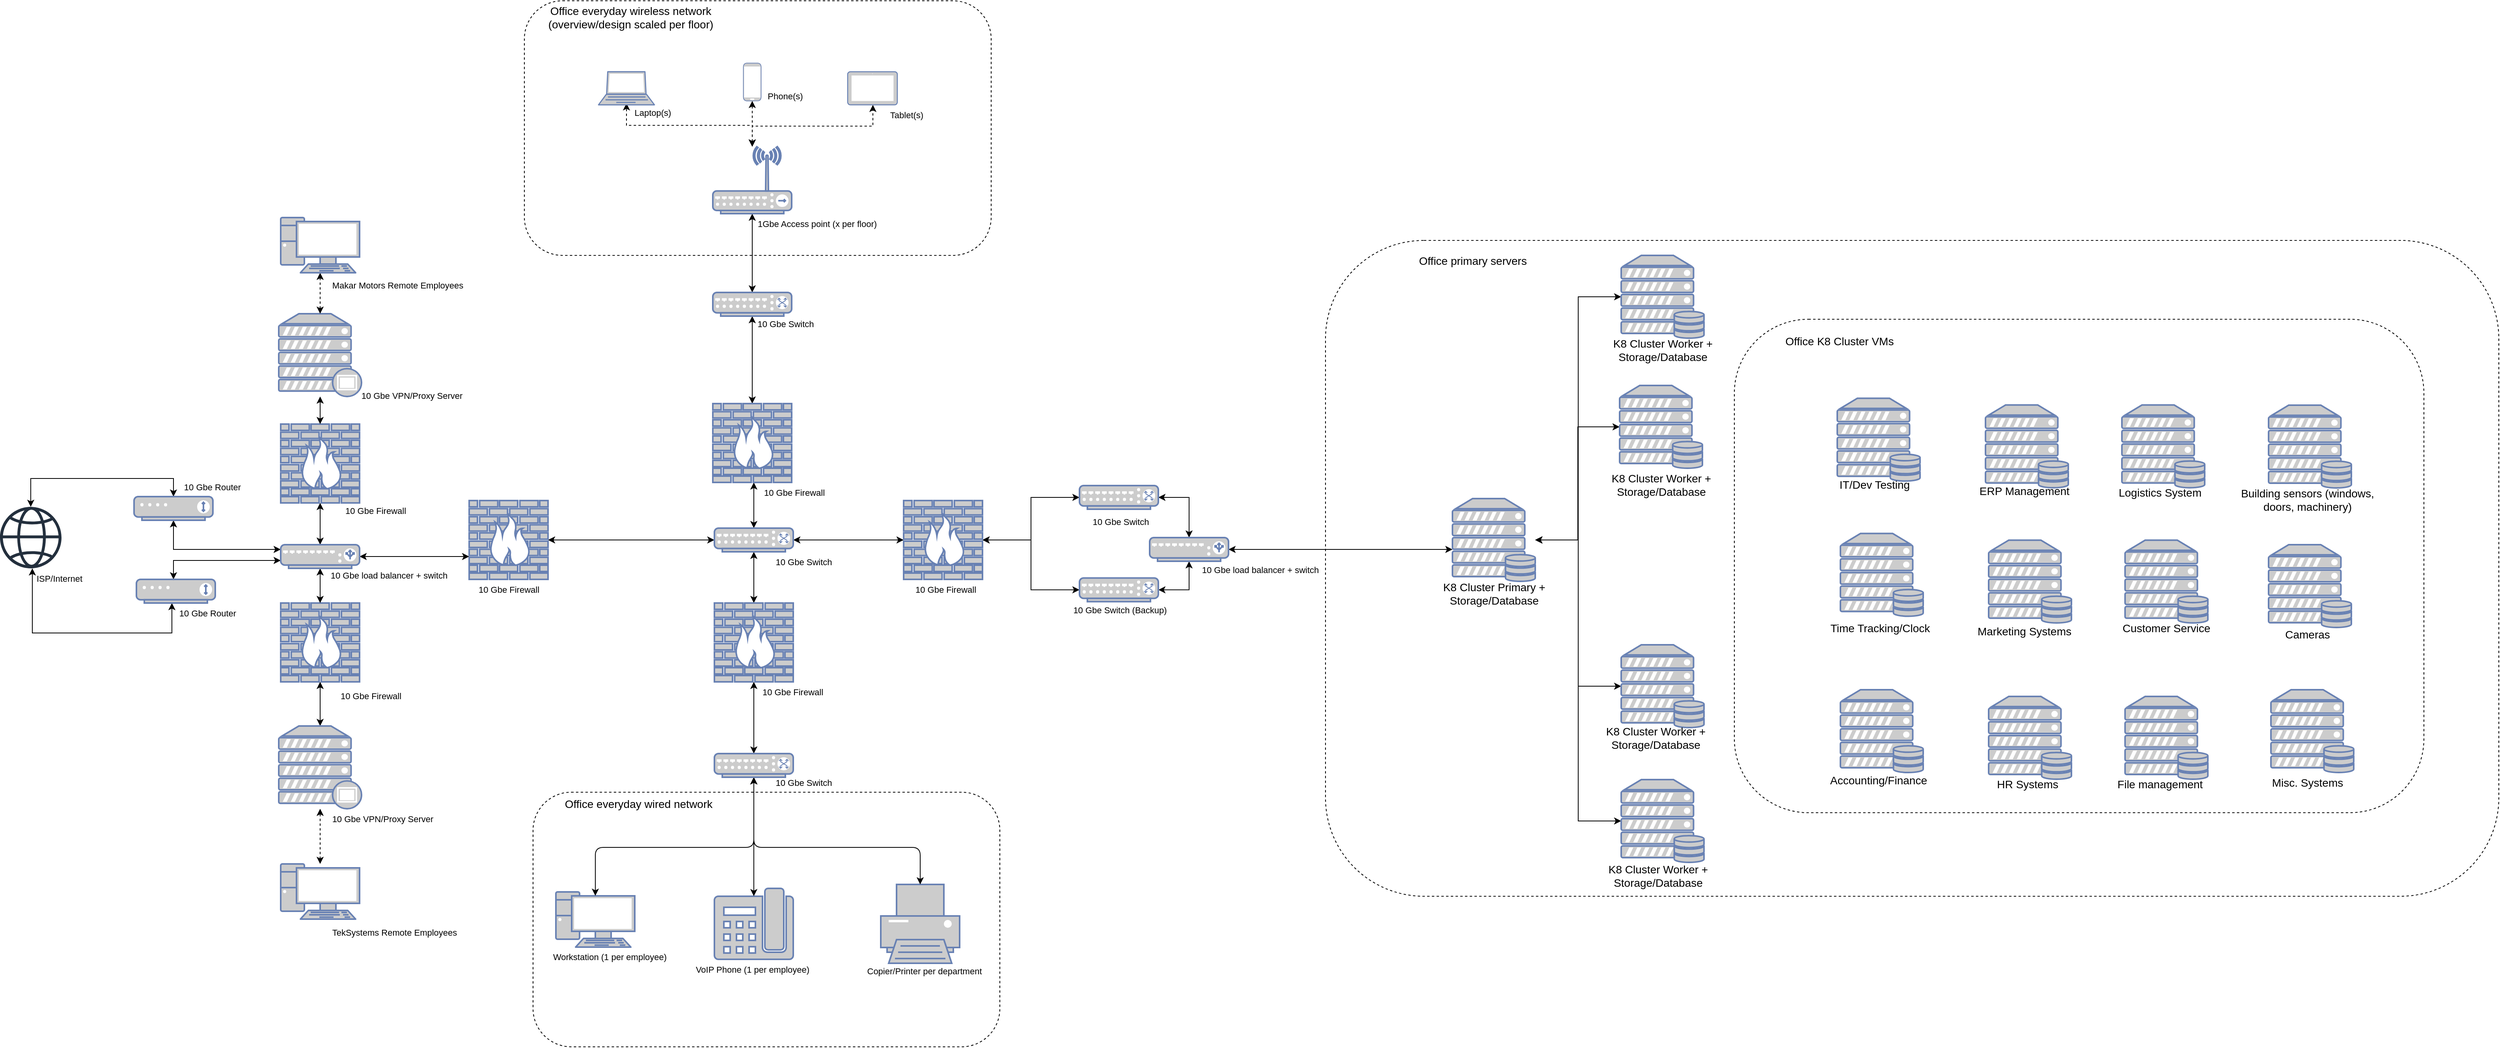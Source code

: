 <mxfile version="21.7.5" type="device">
  <diagram name="Page-1" id="ByE_iyZ5ZZ_60SZ4c1Ou">
    <mxGraphModel dx="3457" dy="3095" grid="0" gridSize="10" guides="1" tooltips="1" connect="1" arrows="1" fold="1" page="1" pageScale="1" pageWidth="850" pageHeight="1100" background="none" math="0" shadow="0">
      <root>
        <mxCell id="0" />
        <mxCell id="1" parent="0" />
        <mxCell id="MtYBaOogBU89rGF-y15i-80" value="&amp;nbsp;" style="rounded=1;whiteSpace=wrap;html=1;fontFamily=Helvetica;fontSize=11;fontColor=#000000;dashed=1;movable=1;resizable=1;rotatable=1;deletable=1;editable=1;locked=0;connectable=1;" vertex="1" parent="1">
          <mxGeometry x="1681" y="-96" width="1488" height="832" as="geometry" />
        </mxCell>
        <mxCell id="MtYBaOogBU89rGF-y15i-56" value="&amp;nbsp;" style="rounded=1;whiteSpace=wrap;html=1;fontFamily=Helvetica;fontSize=11;fontColor=#000000;dashed=1;movable=0;resizable=0;rotatable=0;deletable=0;editable=0;locked=1;connectable=0;" vertex="1" parent="1">
          <mxGeometry x="665" y="-400" width="592" height="323" as="geometry" />
        </mxCell>
        <mxCell id="MtYBaOogBU89rGF-y15i-16" value="&amp;nbsp;" style="rounded=1;whiteSpace=wrap;html=1;fontFamily=Helvetica;fontSize=11;fontColor=#000000;dashed=1;movable=1;resizable=1;rotatable=1;deletable=1;editable=1;locked=0;connectable=1;" vertex="1" parent="1">
          <mxGeometry x="676" y="604" width="592" height="323" as="geometry" />
        </mxCell>
        <mxCell id="7skJr5HiC5Ovb2b3EeiH-3" style="edgeStyle=orthogonalEdgeStyle;rounded=0;orthogonalLoop=1;jettySize=auto;html=1;endArrow=classic;endFill=1;fontColor=#000000;startArrow=classic;startFill=1;" parent="1" source="7skJr5HiC5Ovb2b3EeiH-1" target="7skJr5HiC5Ovb2b3EeiH-2" edge="1">
          <mxGeometry relative="1" as="geometry">
            <Array as="points">
              <mxPoint x="41" y="402" />
              <mxPoint x="218" y="402" />
            </Array>
          </mxGeometry>
        </mxCell>
        <mxCell id="MtYBaOogBU89rGF-y15i-32" style="edgeStyle=orthogonalEdgeStyle;shape=connector;rounded=0;orthogonalLoop=1;jettySize=auto;html=1;labelBackgroundColor=default;strokeColor=default;fontFamily=Helvetica;fontSize=11;fontColor=default;startArrow=classic;startFill=1;endArrow=classic;" edge="1" parent="1" source="7skJr5HiC5Ovb2b3EeiH-1" target="MtYBaOogBU89rGF-y15i-31">
          <mxGeometry relative="1" as="geometry">
            <Array as="points">
              <mxPoint x="39" y="206" />
              <mxPoint x="220" y="206" />
            </Array>
          </mxGeometry>
        </mxCell>
        <mxCell id="7skJr5HiC5Ovb2b3EeiH-1" value="" style="sketch=0;outlineConnect=0;fontColor=#000000;gradientColor=none;fillColor=#232F3D;strokeColor=none;dashed=0;verticalLabelPosition=bottom;verticalAlign=top;align=center;html=1;fontSize=12;fontStyle=0;aspect=fixed;pointerEvents=1;shape=mxgraph.aws4.globe;" parent="1" vertex="1">
          <mxGeometry y="242" width="78" height="78" as="geometry" />
        </mxCell>
        <mxCell id="MtYBaOogBU89rGF-y15i-35" style="edgeStyle=orthogonalEdgeStyle;shape=connector;rounded=0;orthogonalLoop=1;jettySize=auto;html=1;labelBackgroundColor=default;strokeColor=default;fontFamily=Helvetica;fontSize=11;fontColor=default;startArrow=classic;startFill=1;endArrow=classic;" edge="1" parent="1" source="7skJr5HiC5Ovb2b3EeiH-2" target="MtYBaOogBU89rGF-y15i-33">
          <mxGeometry relative="1" as="geometry">
            <Array as="points">
              <mxPoint x="220" y="310" />
            </Array>
          </mxGeometry>
        </mxCell>
        <mxCell id="7skJr5HiC5Ovb2b3EeiH-2" value="" style="fontColor=#000000;verticalAlign=top;verticalLabelPosition=bottom;labelPosition=center;align=center;html=1;outlineConnect=0;fillColor=#CCCCCC;strokeColor=#6881B3;gradientColor=none;gradientDirection=north;strokeWidth=2;shape=mxgraph.networks.modem;" parent="1" vertex="1">
          <mxGeometry x="173" y="334" width="100" height="30" as="geometry" />
        </mxCell>
        <mxCell id="7skJr5HiC5Ovb2b3EeiH-7" style="edgeStyle=orthogonalEdgeStyle;shape=connector;rounded=0;orthogonalLoop=1;jettySize=auto;html=1;labelBackgroundColor=default;strokeColor=default;fontFamily=Helvetica;fontSize=11;fontColor=default;endArrow=classic;endFill=1;startArrow=classic;startFill=1;" parent="1" source="7skJr5HiC5Ovb2b3EeiH-4" target="7skJr5HiC5Ovb2b3EeiH-6" edge="1">
          <mxGeometry relative="1" as="geometry" />
        </mxCell>
        <mxCell id="7skJr5HiC5Ovb2b3EeiH-4" value="10 Gbe Firewall" style="fontColor=#000000;verticalAlign=top;verticalLabelPosition=bottom;labelPosition=center;align=center;html=1;outlineConnect=0;fillColor=#CCCCCC;strokeColor=#6881B3;gradientColor=none;gradientDirection=north;strokeWidth=2;shape=mxgraph.networks.firewall;fontFamily=Helvetica;fontSize=11;" parent="1" vertex="1">
          <mxGeometry x="595" y="234" width="100" height="100" as="geometry" />
        </mxCell>
        <mxCell id="MtYBaOogBU89rGF-y15i-41" style="edgeStyle=orthogonalEdgeStyle;shape=connector;rounded=0;orthogonalLoop=1;jettySize=auto;html=1;labelBackgroundColor=default;strokeColor=default;fontFamily=Helvetica;fontSize=11;fontColor=default;startArrow=classic;startFill=1;endArrow=classic;" edge="1" parent="1" source="7skJr5HiC5Ovb2b3EeiH-6" target="MtYBaOogBU89rGF-y15i-29">
          <mxGeometry relative="1" as="geometry" />
        </mxCell>
        <mxCell id="MtYBaOogBU89rGF-y15i-75" style="edgeStyle=orthogonalEdgeStyle;shape=connector;rounded=0;orthogonalLoop=1;jettySize=auto;html=1;entryX=0;entryY=0.5;entryDx=0;entryDy=0;entryPerimeter=0;labelBackgroundColor=default;strokeColor=default;fontFamily=Helvetica;fontSize=11;fontColor=default;startArrow=classic;startFill=1;endArrow=classic;" edge="1" parent="1" source="7skJr5HiC5Ovb2b3EeiH-6" target="MtYBaOogBU89rGF-y15i-74">
          <mxGeometry relative="1" as="geometry" />
        </mxCell>
        <mxCell id="MtYBaOogBU89rGF-y15i-82" style="edgeStyle=orthogonalEdgeStyle;shape=connector;rounded=0;orthogonalLoop=1;jettySize=auto;html=1;labelBackgroundColor=default;strokeColor=default;fontFamily=Helvetica;fontSize=11;fontColor=default;startArrow=classic;startFill=1;endArrow=classic;" edge="1" parent="1" source="7skJr5HiC5Ovb2b3EeiH-6" target="MtYBaOogBU89rGF-y15i-50">
          <mxGeometry relative="1" as="geometry">
            <Array as="points">
              <mxPoint x="956" y="225" />
              <mxPoint x="956" y="225" />
            </Array>
          </mxGeometry>
        </mxCell>
        <mxCell id="7skJr5HiC5Ovb2b3EeiH-6" value="" style="fontColor=#0066CC;verticalAlign=top;verticalLabelPosition=bottom;labelPosition=center;align=center;html=1;outlineConnect=0;fillColor=#CCCCCC;strokeColor=#6881B3;gradientColor=none;gradientDirection=north;strokeWidth=2;shape=mxgraph.networks.switch;" parent="1" vertex="1">
          <mxGeometry x="906" y="269" width="100" height="30" as="geometry" />
        </mxCell>
        <mxCell id="7skJr5HiC5Ovb2b3EeiH-15" value="10 Gbe Switch" style="text;html=1;align=center;verticalAlign=middle;resizable=0;points=[];autosize=1;strokeColor=none;fillColor=none;fontSize=11;fontFamily=Helvetica;fontColor=default;" parent="1" vertex="1">
          <mxGeometry x="974" y="299" width="90" height="25" as="geometry" />
        </mxCell>
        <mxCell id="7skJr5HiC5Ovb2b3EeiH-509" value="" style="fontColor=#000000;verticalAlign=top;verticalLabelPosition=bottom;labelPosition=center;align=center;html=1;outlineConnect=0;fillColor=#CCCCCC;strokeColor=#6881B3;gradientColor=none;gradientDirection=north;strokeWidth=2;shape=mxgraph.networks.firewall;fontFamily=Helvetica;fontSize=11;" parent="1" vertex="1">
          <mxGeometry x="356" y="137" width="100" height="100" as="geometry" />
        </mxCell>
        <mxCell id="7skJr5HiC5Ovb2b3EeiH-510" value="10 Gbe Firewall" style="text;html=1;align=center;verticalAlign=middle;resizable=0;points=[];autosize=1;strokeColor=none;fillColor=none;fontSize=11;fontFamily=Helvetica;fontColor=default;" parent="1" vertex="1">
          <mxGeometry x="428" y="234" width="95" height="25" as="geometry" />
        </mxCell>
        <mxCell id="7skJr5HiC5Ovb2b3EeiH-514" style="edgeStyle=orthogonalEdgeStyle;shape=connector;rounded=0;orthogonalLoop=1;jettySize=auto;html=1;labelBackgroundColor=default;strokeColor=default;fontFamily=Helvetica;fontSize=11;fontColor=#000000;startArrow=classic;endArrow=classic;" parent="1" source="7skJr5HiC5Ovb2b3EeiH-512" target="7skJr5HiC5Ovb2b3EeiH-509" edge="1">
          <mxGeometry relative="1" as="geometry" />
        </mxCell>
        <mxCell id="7skJr5HiC5Ovb2b3EeiH-512" value="" style="fontColor=#0066CC;verticalAlign=top;verticalLabelPosition=bottom;labelPosition=center;align=center;html=1;outlineConnect=0;fillColor=#CCCCCC;strokeColor=#6881B3;gradientColor=none;gradientDirection=north;strokeWidth=2;shape=mxgraph.networks.proxy_server;fontFamily=Helvetica;fontSize=11;" parent="1" vertex="1">
          <mxGeometry x="353.5" y="-3" width="105" height="105" as="geometry" />
        </mxCell>
        <mxCell id="7skJr5HiC5Ovb2b3EeiH-513" value="10 Gbe VPN/Proxy Server" style="text;html=1;align=center;verticalAlign=middle;resizable=0;points=[];autosize=1;strokeColor=none;fillColor=none;fontSize=11;fontFamily=Helvetica;fontColor=default;" parent="1" vertex="1">
          <mxGeometry x="449" y="88" width="146" height="25" as="geometry" />
        </mxCell>
        <mxCell id="7skJr5HiC5Ovb2b3EeiH-517" style="edgeStyle=orthogonalEdgeStyle;shape=connector;rounded=0;orthogonalLoop=1;jettySize=auto;html=1;labelBackgroundColor=default;strokeColor=default;fontFamily=Helvetica;fontSize=11;fontColor=#000000;startArrow=classic;endArrow=classic;dashed=1;" parent="1" source="7skJr5HiC5Ovb2b3EeiH-515" target="7skJr5HiC5Ovb2b3EeiH-512" edge="1">
          <mxGeometry relative="1" as="geometry" />
        </mxCell>
        <mxCell id="7skJr5HiC5Ovb2b3EeiH-515" value="" style="fontColor=#0066CC;verticalAlign=top;verticalLabelPosition=bottom;labelPosition=center;align=center;html=1;outlineConnect=0;fillColor=#CCCCCC;strokeColor=#6881B3;gradientColor=none;gradientDirection=north;strokeWidth=2;shape=mxgraph.networks.pc;fontFamily=Helvetica;fontSize=11;" parent="1" vertex="1">
          <mxGeometry x="356" y="-125" width="100" height="70" as="geometry" />
        </mxCell>
        <mxCell id="7skJr5HiC5Ovb2b3EeiH-516" value="Makar Motors Remote Employees" style="text;html=1;align=center;verticalAlign=middle;resizable=0;points=[];autosize=1;strokeColor=none;fillColor=none;fontSize=11;fontFamily=Helvetica;fontColor=default;" parent="1" vertex="1">
          <mxGeometry x="412" y="-52" width="184" height="25" as="geometry" />
        </mxCell>
        <mxCell id="MtYBaOogBU89rGF-y15i-2" value="" style="fontColor=#000000;verticalAlign=top;verticalLabelPosition=bottom;labelPosition=center;align=center;html=1;outlineConnect=0;fillColor=#CCCCCC;strokeColor=#6881B3;gradientColor=none;gradientDirection=north;strokeWidth=2;shape=mxgraph.networks.firewall;fontFamily=Helvetica;fontSize=11;flipV=0;" vertex="1" parent="1">
          <mxGeometry x="356" y="364" width="100" height="100" as="geometry" />
        </mxCell>
        <mxCell id="MtYBaOogBU89rGF-y15i-3" value="10 Gbe Firewall" style="text;html=1;align=center;verticalAlign=middle;resizable=0;points=[];autosize=1;strokeColor=none;fillColor=none;fontSize=11;fontFamily=Helvetica;fontColor=default;flipV=0;" vertex="1" parent="1">
          <mxGeometry x="422" y="469" width="95" height="25" as="geometry" />
        </mxCell>
        <mxCell id="MtYBaOogBU89rGF-y15i-4" style="edgeStyle=orthogonalEdgeStyle;shape=connector;rounded=0;orthogonalLoop=1;jettySize=auto;html=1;labelBackgroundColor=default;strokeColor=default;fontFamily=Helvetica;fontSize=11;fontColor=#000000;startArrow=classic;endArrow=classic;" edge="1" parent="1" source="MtYBaOogBU89rGF-y15i-5" target="MtYBaOogBU89rGF-y15i-2">
          <mxGeometry relative="1" as="geometry" />
        </mxCell>
        <mxCell id="MtYBaOogBU89rGF-y15i-5" value="" style="fontColor=#0066CC;verticalAlign=top;verticalLabelPosition=bottom;labelPosition=center;align=center;html=1;outlineConnect=0;fillColor=#CCCCCC;strokeColor=#6881B3;gradientColor=none;gradientDirection=north;strokeWidth=2;shape=mxgraph.networks.proxy_server;fontFamily=Helvetica;fontSize=11;flipV=0;" vertex="1" parent="1">
          <mxGeometry x="353.5" y="520" width="105" height="105" as="geometry" />
        </mxCell>
        <mxCell id="MtYBaOogBU89rGF-y15i-6" value="10 Gbe VPN/Proxy Server" style="text;html=1;align=center;verticalAlign=middle;resizable=0;points=[];autosize=1;strokeColor=none;fillColor=none;fontSize=11;fontFamily=Helvetica;fontColor=default;flipV=0;" vertex="1" parent="1">
          <mxGeometry x="412" y="625" width="146" height="25" as="geometry" />
        </mxCell>
        <mxCell id="MtYBaOogBU89rGF-y15i-7" style="edgeStyle=orthogonalEdgeStyle;shape=connector;rounded=0;orthogonalLoop=1;jettySize=auto;html=1;labelBackgroundColor=default;strokeColor=default;fontFamily=Helvetica;fontSize=11;fontColor=#000000;startArrow=classic;endArrow=classic;dashed=1;" edge="1" parent="1" source="MtYBaOogBU89rGF-y15i-8" target="MtYBaOogBU89rGF-y15i-5">
          <mxGeometry relative="1" as="geometry" />
        </mxCell>
        <mxCell id="MtYBaOogBU89rGF-y15i-8" value="" style="fontColor=#0066CC;verticalAlign=top;verticalLabelPosition=bottom;labelPosition=center;align=center;html=1;outlineConnect=0;fillColor=#CCCCCC;strokeColor=#6881B3;gradientColor=none;gradientDirection=north;strokeWidth=2;shape=mxgraph.networks.pc;fontFamily=Helvetica;fontSize=11;flipV=0;" vertex="1" parent="1">
          <mxGeometry x="356" y="695" width="100" height="70" as="geometry" />
        </mxCell>
        <mxCell id="MtYBaOogBU89rGF-y15i-9" value="TekSystems Remote Employees" style="text;html=1;align=center;verticalAlign=middle;resizable=0;points=[];autosize=1;strokeColor=none;fillColor=none;fontSize=11;fontFamily=Helvetica;fontColor=default;flipV=0;" vertex="1" parent="1">
          <mxGeometry x="412" y="769" width="176" height="25" as="geometry" />
        </mxCell>
        <mxCell id="MtYBaOogBU89rGF-y15i-11" value="10 Gbe Router" style="text;html=1;align=center;verticalAlign=middle;resizable=0;points=[];autosize=1;strokeColor=none;fillColor=none;fontSize=11;fontFamily=Helvetica;fontColor=default;" vertex="1" parent="1">
          <mxGeometry x="218" y="364" width="90" height="25" as="geometry" />
        </mxCell>
        <mxCell id="MtYBaOogBU89rGF-y15i-13" value="10 Gbe Switch" style="text;html=1;align=center;verticalAlign=middle;resizable=0;points=[];autosize=1;strokeColor=none;fillColor=none;fontSize=11;fontFamily=Helvetica;fontColor=default;" vertex="1" parent="1">
          <mxGeometry x="974" y="579" width="90" height="25" as="geometry" />
        </mxCell>
        <mxCell id="MtYBaOogBU89rGF-y15i-17" value="Office everyday wired network" style="text;html=1;strokeColor=none;fillColor=none;align=center;verticalAlign=middle;whiteSpace=wrap;rounded=0;fontSize=14;fontFamily=Helvetica;fontColor=#000000;movable=1;resizable=1;rotatable=1;deletable=1;editable=1;locked=0;connectable=1;" vertex="1" parent="1">
          <mxGeometry x="700" y="604" width="220" height="30" as="geometry" />
        </mxCell>
        <mxCell id="MtYBaOogBU89rGF-y15i-18" value="" style="fontColor=#0066CC;verticalAlign=top;verticalLabelPosition=bottom;labelPosition=center;align=center;html=1;outlineConnect=0;fillColor=#CCCCCC;strokeColor=#6881B3;gradientColor=none;gradientDirection=north;strokeWidth=2;shape=mxgraph.networks.pc;fontFamily=Helvetica;fontSize=11;" vertex="1" parent="1">
          <mxGeometry x="705" y="730.5" width="100" height="70" as="geometry" />
        </mxCell>
        <mxCell id="MtYBaOogBU89rGF-y15i-22" value="" style="fontColor=#0066CC;verticalAlign=top;verticalLabelPosition=bottom;labelPosition=center;align=center;html=1;outlineConnect=0;fillColor=#CCCCCC;strokeColor=#6881B3;gradientColor=none;gradientDirection=north;strokeWidth=2;shape=mxgraph.networks.phone_2;fontFamily=Helvetica;fontSize=11;" vertex="1" parent="1">
          <mxGeometry x="906" y="726" width="100" height="90" as="geometry" />
        </mxCell>
        <mxCell id="MtYBaOogBU89rGF-y15i-23" value="" style="fontColor=#0066CC;verticalAlign=top;verticalLabelPosition=bottom;labelPosition=center;align=center;html=1;outlineConnect=0;fillColor=#CCCCCC;strokeColor=#6881B3;gradientColor=none;gradientDirection=north;strokeWidth=2;shape=mxgraph.networks.printer;fontFamily=Helvetica;fontSize=11;" vertex="1" parent="1">
          <mxGeometry x="1117" y="721" width="100" height="100" as="geometry" />
        </mxCell>
        <mxCell id="MtYBaOogBU89rGF-y15i-25" value="10 Gbe Firewall" style="text;html=1;align=center;verticalAlign=middle;resizable=0;points=[];autosize=1;strokeColor=none;fillColor=none;fontSize=11;fontFamily=Helvetica;fontColor=default;" vertex="1" parent="1">
          <mxGeometry x="957" y="464" width="95" height="25" as="geometry" />
        </mxCell>
        <mxCell id="MtYBaOogBU89rGF-y15i-43" style="edgeStyle=orthogonalEdgeStyle;shape=connector;rounded=0;orthogonalLoop=1;jettySize=auto;html=1;labelBackgroundColor=default;strokeColor=default;fontFamily=Helvetica;fontSize=11;fontColor=default;startArrow=classic;startFill=1;endArrow=classic;" edge="1" parent="1" source="MtYBaOogBU89rGF-y15i-29" target="MtYBaOogBU89rGF-y15i-42">
          <mxGeometry relative="1" as="geometry" />
        </mxCell>
        <mxCell id="MtYBaOogBU89rGF-y15i-29" value="" style="fontColor=#000000;verticalAlign=top;verticalLabelPosition=bottom;labelPosition=center;align=center;html=1;outlineConnect=0;fillColor=#CCCCCC;strokeColor=#6881B3;gradientColor=none;gradientDirection=north;strokeWidth=2;shape=mxgraph.networks.firewall;fontFamily=Helvetica;fontSize=11;" vertex="1" parent="1">
          <mxGeometry x="906" y="364" width="100" height="100" as="geometry" />
        </mxCell>
        <mxCell id="MtYBaOogBU89rGF-y15i-30" value="ISP/Internet" style="text;html=1;align=center;verticalAlign=middle;resizable=0;points=[];autosize=1;strokeColor=none;fillColor=none;fontSize=11;fontFamily=Helvetica;fontColor=default;" vertex="1" parent="1">
          <mxGeometry x="37" y="320" width="76" height="25" as="geometry" />
        </mxCell>
        <mxCell id="MtYBaOogBU89rGF-y15i-34" style="edgeStyle=orthogonalEdgeStyle;shape=connector;rounded=0;orthogonalLoop=1;jettySize=auto;html=1;labelBackgroundColor=default;strokeColor=default;fontFamily=Helvetica;fontSize=11;fontColor=default;startArrow=classic;startFill=1;endArrow=classic;" edge="1" parent="1" source="MtYBaOogBU89rGF-y15i-31" target="MtYBaOogBU89rGF-y15i-33">
          <mxGeometry relative="1" as="geometry">
            <Array as="points">
              <mxPoint x="220" y="296" />
            </Array>
          </mxGeometry>
        </mxCell>
        <mxCell id="MtYBaOogBU89rGF-y15i-31" value="" style="fontColor=#000000;verticalAlign=top;verticalLabelPosition=bottom;labelPosition=center;align=center;html=1;outlineConnect=0;fillColor=#CCCCCC;strokeColor=#6881B3;gradientColor=none;gradientDirection=north;strokeWidth=2;shape=mxgraph.networks.modem;" vertex="1" parent="1">
          <mxGeometry x="170" y="229" width="100" height="30" as="geometry" />
        </mxCell>
        <mxCell id="MtYBaOogBU89rGF-y15i-38" style="edgeStyle=orthogonalEdgeStyle;shape=connector;rounded=0;orthogonalLoop=1;jettySize=auto;html=1;labelBackgroundColor=default;strokeColor=default;fontFamily=Helvetica;fontSize=11;fontColor=default;startArrow=classic;startFill=1;endArrow=classic;" edge="1" parent="1" source="MtYBaOogBU89rGF-y15i-33" target="7skJr5HiC5Ovb2b3EeiH-509">
          <mxGeometry relative="1" as="geometry" />
        </mxCell>
        <mxCell id="MtYBaOogBU89rGF-y15i-39" style="edgeStyle=orthogonalEdgeStyle;shape=connector;rounded=0;orthogonalLoop=1;jettySize=auto;html=1;labelBackgroundColor=default;strokeColor=default;fontFamily=Helvetica;fontSize=11;fontColor=default;startArrow=classic;startFill=1;endArrow=classic;" edge="1" parent="1" source="MtYBaOogBU89rGF-y15i-33" target="MtYBaOogBU89rGF-y15i-2">
          <mxGeometry relative="1" as="geometry" />
        </mxCell>
        <mxCell id="MtYBaOogBU89rGF-y15i-40" style="edgeStyle=orthogonalEdgeStyle;shape=connector;rounded=0;orthogonalLoop=1;jettySize=auto;html=1;labelBackgroundColor=default;strokeColor=default;fontFamily=Helvetica;fontSize=11;fontColor=default;startArrow=classic;startFill=1;endArrow=classic;" edge="1" parent="1" source="MtYBaOogBU89rGF-y15i-33" target="7skJr5HiC5Ovb2b3EeiH-4">
          <mxGeometry relative="1" as="geometry">
            <Array as="points">
              <mxPoint x="559" y="305" />
              <mxPoint x="559" y="305" />
            </Array>
          </mxGeometry>
        </mxCell>
        <mxCell id="MtYBaOogBU89rGF-y15i-33" value="" style="fontColor=#0066CC;verticalAlign=top;verticalLabelPosition=bottom;labelPosition=center;align=center;html=1;outlineConnect=0;fillColor=#CCCCCC;strokeColor=#6881B3;gradientColor=none;gradientDirection=north;strokeWidth=2;shape=mxgraph.networks.load_balancer;fontFamily=Helvetica;fontSize=11;" vertex="1" parent="1">
          <mxGeometry x="356" y="290" width="100" height="30" as="geometry" />
        </mxCell>
        <mxCell id="MtYBaOogBU89rGF-y15i-36" value="10 Gbe Router" style="text;html=1;align=center;verticalAlign=middle;resizable=0;points=[];autosize=1;strokeColor=none;fillColor=none;fontSize=11;fontFamily=Helvetica;fontColor=default;" vertex="1" parent="1">
          <mxGeometry x="224" y="204" width="90" height="25" as="geometry" />
        </mxCell>
        <mxCell id="MtYBaOogBU89rGF-y15i-37" value="10 Gbe load balancer + switch" style="text;html=1;align=center;verticalAlign=middle;resizable=0;points=[];autosize=1;strokeColor=none;fillColor=none;fontSize=11;fontFamily=Helvetica;fontColor=default;" vertex="1" parent="1">
          <mxGeometry x="410" y="316" width="166" height="25" as="geometry" />
        </mxCell>
        <mxCell id="MtYBaOogBU89rGF-y15i-44" style="edgeStyle=orthogonalEdgeStyle;shape=connector;rounded=0;orthogonalLoop=1;jettySize=auto;html=1;entryX=0.5;entryY=0.11;entryDx=0;entryDy=0;entryPerimeter=0;labelBackgroundColor=default;strokeColor=default;fontFamily=Helvetica;fontSize=11;fontColor=default;startArrow=classic;startFill=1;endArrow=classic;" edge="1" parent="1" source="MtYBaOogBU89rGF-y15i-42" target="MtYBaOogBU89rGF-y15i-22">
          <mxGeometry relative="1" as="geometry" />
        </mxCell>
        <mxCell id="MtYBaOogBU89rGF-y15i-45" style="edgeStyle=orthogonalEdgeStyle;shape=connector;rounded=1;orthogonalLoop=1;jettySize=auto;html=1;entryX=0.5;entryY=0.07;entryDx=0;entryDy=0;entryPerimeter=0;labelBackgroundColor=default;strokeColor=default;fontFamily=Helvetica;fontSize=11;fontColor=default;startArrow=classic;startFill=1;endArrow=classic;" edge="1" parent="1" source="MtYBaOogBU89rGF-y15i-42" target="MtYBaOogBU89rGF-y15i-18">
          <mxGeometry relative="1" as="geometry">
            <Array as="points">
              <mxPoint x="956" y="674" />
              <mxPoint x="755" y="674" />
            </Array>
          </mxGeometry>
        </mxCell>
        <mxCell id="MtYBaOogBU89rGF-y15i-46" style="edgeStyle=orthogonalEdgeStyle;shape=connector;rounded=1;orthogonalLoop=1;jettySize=auto;html=1;entryX=0.5;entryY=0;entryDx=0;entryDy=0;entryPerimeter=0;labelBackgroundColor=default;strokeColor=default;fontFamily=Helvetica;fontSize=11;fontColor=default;startArrow=classic;startFill=1;endArrow=classic;" edge="1" parent="1" source="MtYBaOogBU89rGF-y15i-42" target="MtYBaOogBU89rGF-y15i-23">
          <mxGeometry relative="1" as="geometry">
            <Array as="points">
              <mxPoint x="956" y="674" />
              <mxPoint x="1167" y="674" />
            </Array>
          </mxGeometry>
        </mxCell>
        <mxCell id="MtYBaOogBU89rGF-y15i-42" value="" style="fontColor=#0066CC;verticalAlign=top;verticalLabelPosition=bottom;labelPosition=center;align=center;html=1;outlineConnect=0;fillColor=#CCCCCC;strokeColor=#6881B3;gradientColor=none;gradientDirection=north;strokeWidth=2;shape=mxgraph.networks.switch;" vertex="1" parent="1">
          <mxGeometry x="906" y="555" width="100" height="30" as="geometry" />
        </mxCell>
        <mxCell id="MtYBaOogBU89rGF-y15i-47" value="Workstation (1 per employee)" style="text;html=1;align=center;verticalAlign=middle;resizable=0;points=[];autosize=1;strokeColor=none;fillColor=none;fontSize=11;fontFamily=Helvetica;fontColor=default;" vertex="1" parent="1">
          <mxGeometry x="692" y="800.5" width="162" height="25" as="geometry" />
        </mxCell>
        <mxCell id="MtYBaOogBU89rGF-y15i-48" value="VoIP Phone (1 per employee)" style="text;html=1;align=center;verticalAlign=middle;resizable=0;points=[];autosize=1;strokeColor=none;fillColor=none;fontSize=11;fontFamily=Helvetica;fontColor=default;" vertex="1" parent="1">
          <mxGeometry x="873" y="816" width="162" height="25" as="geometry" />
        </mxCell>
        <mxCell id="MtYBaOogBU89rGF-y15i-49" value="Copier/Printer per department" style="text;html=1;align=center;verticalAlign=middle;resizable=0;points=[];autosize=1;strokeColor=none;fillColor=none;fontSize=11;fontFamily=Helvetica;fontColor=default;" vertex="1" parent="1">
          <mxGeometry x="1090" y="818" width="164" height="25" as="geometry" />
        </mxCell>
        <mxCell id="MtYBaOogBU89rGF-y15i-54" style="edgeStyle=orthogonalEdgeStyle;shape=connector;rounded=0;orthogonalLoop=1;jettySize=auto;html=1;labelBackgroundColor=default;strokeColor=default;fontFamily=Helvetica;fontSize=11;fontColor=default;startArrow=classic;startFill=1;endArrow=classic;" edge="1" parent="1" source="MtYBaOogBU89rGF-y15i-50" target="MtYBaOogBU89rGF-y15i-53">
          <mxGeometry relative="1" as="geometry" />
        </mxCell>
        <mxCell id="MtYBaOogBU89rGF-y15i-50" value="" style="fontColor=#000000;verticalAlign=top;verticalLabelPosition=bottom;labelPosition=center;align=center;html=1;outlineConnect=0;fillColor=#CCCCCC;strokeColor=#6881B3;gradientColor=none;gradientDirection=north;strokeWidth=2;shape=mxgraph.networks.firewall;fontFamily=Helvetica;fontSize=11;" vertex="1" parent="1">
          <mxGeometry x="904" y="111" width="100" height="100" as="geometry" />
        </mxCell>
        <mxCell id="MtYBaOogBU89rGF-y15i-52" value="10 Gbe Firewall" style="text;html=1;align=center;verticalAlign=middle;resizable=0;points=[];autosize=1;strokeColor=none;fillColor=none;fontSize=11;fontFamily=Helvetica;fontColor=default;" vertex="1" parent="1">
          <mxGeometry x="959" y="211" width="95" height="25" as="geometry" />
        </mxCell>
        <mxCell id="MtYBaOogBU89rGF-y15i-59" style="edgeStyle=orthogonalEdgeStyle;shape=connector;rounded=0;orthogonalLoop=1;jettySize=auto;html=1;labelBackgroundColor=default;strokeColor=default;fontFamily=Helvetica;fontSize=11;fontColor=default;startArrow=classic;startFill=1;endArrow=classic;" edge="1" parent="1" source="MtYBaOogBU89rGF-y15i-53" target="MtYBaOogBU89rGF-y15i-57">
          <mxGeometry relative="1" as="geometry" />
        </mxCell>
        <mxCell id="MtYBaOogBU89rGF-y15i-53" value="" style="fontColor=#0066CC;verticalAlign=top;verticalLabelPosition=bottom;labelPosition=center;align=center;html=1;outlineConnect=0;fillColor=#CCCCCC;strokeColor=#6881B3;gradientColor=none;gradientDirection=north;strokeWidth=2;shape=mxgraph.networks.switch;" vertex="1" parent="1">
          <mxGeometry x="904" y="-30" width="100" height="30" as="geometry" />
        </mxCell>
        <mxCell id="MtYBaOogBU89rGF-y15i-55" value="10 Gbe Switch" style="text;html=1;align=center;verticalAlign=middle;resizable=0;points=[];autosize=1;strokeColor=none;fillColor=none;fontSize=11;fontFamily=Helvetica;fontColor=default;" vertex="1" parent="1">
          <mxGeometry x="951" y="-3" width="90" height="25" as="geometry" />
        </mxCell>
        <mxCell id="MtYBaOogBU89rGF-y15i-70" style="edgeStyle=orthogonalEdgeStyle;shape=connector;rounded=0;orthogonalLoop=1;jettySize=auto;html=1;entryX=0.5;entryY=1;entryDx=0;entryDy=0;entryPerimeter=0;labelBackgroundColor=default;strokeColor=default;fontFamily=Helvetica;fontSize=11;fontColor=default;startArrow=classic;startFill=1;endArrow=classic;dashed=1;" edge="1" parent="1" source="MtYBaOogBU89rGF-y15i-57" target="MtYBaOogBU89rGF-y15i-62">
          <mxGeometry relative="1" as="geometry" />
        </mxCell>
        <mxCell id="MtYBaOogBU89rGF-y15i-71" style="edgeStyle=orthogonalEdgeStyle;shape=connector;rounded=0;orthogonalLoop=1;jettySize=auto;html=1;entryX=0.5;entryY=0;entryDx=0;entryDy=0;labelBackgroundColor=default;strokeColor=default;fontFamily=Helvetica;fontSize=11;fontColor=default;startArrow=classic;startFill=1;endArrow=classic;dashed=1;" edge="1" parent="1" source="MtYBaOogBU89rGF-y15i-57">
          <mxGeometry relative="1" as="geometry">
            <mxPoint x="794.5" y="-270" as="targetPoint" />
            <Array as="points">
              <mxPoint x="954" y="-242" />
              <mxPoint x="795" y="-242" />
            </Array>
          </mxGeometry>
        </mxCell>
        <mxCell id="MtYBaOogBU89rGF-y15i-73" style="edgeStyle=orthogonalEdgeStyle;shape=connector;rounded=0;orthogonalLoop=1;jettySize=auto;html=1;entryX=0.5;entryY=1;entryDx=0;entryDy=0;entryPerimeter=0;labelBackgroundColor=default;strokeColor=default;fontFamily=Helvetica;fontSize=11;fontColor=default;startArrow=classic;startFill=1;endArrow=classic;dashed=1;" edge="1" parent="1" source="MtYBaOogBU89rGF-y15i-57" target="MtYBaOogBU89rGF-y15i-68">
          <mxGeometry relative="1" as="geometry">
            <Array as="points">
              <mxPoint x="954" y="-241" />
              <mxPoint x="1107" y="-241" />
              <mxPoint x="1107" y="-268" />
            </Array>
          </mxGeometry>
        </mxCell>
        <mxCell id="MtYBaOogBU89rGF-y15i-57" value="" style="fontColor=#0066CC;verticalAlign=top;verticalLabelPosition=bottom;labelPosition=center;align=center;html=1;outlineConnect=0;fillColor=#CCCCCC;strokeColor=#6881B3;gradientColor=none;gradientDirection=north;strokeWidth=2;shape=mxgraph.networks.wireless_hub;" vertex="1" parent="1">
          <mxGeometry x="904" y="-215" width="100" height="85" as="geometry" />
        </mxCell>
        <mxCell id="MtYBaOogBU89rGF-y15i-58" value="Office everyday wireless network (overview/design scaled per floor)" style="text;html=1;strokeColor=none;fillColor=none;align=center;verticalAlign=middle;whiteSpace=wrap;rounded=0;fontSize=14;fontFamily=Helvetica;fontColor=#000000;movable=1;resizable=1;rotatable=1;deletable=1;editable=1;locked=0;connectable=1;" vertex="1" parent="1">
          <mxGeometry x="690" y="-394" width="220" height="30" as="geometry" />
        </mxCell>
        <mxCell id="MtYBaOogBU89rGF-y15i-60" value="1Gbe Access point (x per floor)" style="text;html=1;align=center;verticalAlign=middle;resizable=0;points=[];autosize=1;strokeColor=none;fillColor=none;fontSize=11;fontFamily=Helvetica;fontColor=default;" vertex="1" parent="1">
          <mxGeometry x="951" y="-130" width="169" height="25" as="geometry" />
        </mxCell>
        <mxCell id="MtYBaOogBU89rGF-y15i-62" value="" style="fontColor=#0066CC;verticalAlign=top;verticalLabelPosition=bottom;labelPosition=center;align=center;html=1;outlineConnect=0;fillColor=#CCCCCC;strokeColor=#6881B3;gradientColor=none;gradientDirection=north;strokeWidth=2;shape=mxgraph.networks.mobile;fontFamily=Helvetica;fontSize=11;" vertex="1" parent="1">
          <mxGeometry x="942.75" y="-321" width="22.5" height="48" as="geometry" />
        </mxCell>
        <mxCell id="MtYBaOogBU89rGF-y15i-63" value="" style="fontColor=#0066CC;verticalAlign=top;verticalLabelPosition=bottom;labelPosition=center;align=center;html=1;outlineConnect=0;fillColor=#CCCCCC;strokeColor=#6881B3;gradientColor=none;gradientDirection=north;strokeWidth=2;shape=mxgraph.networks.laptop;fontFamily=Helvetica;fontSize=11;" vertex="1" parent="1">
          <mxGeometry x="759" y="-310" width="71" height="42" as="geometry" />
        </mxCell>
        <mxCell id="MtYBaOogBU89rGF-y15i-66" value="Phone(s)" style="text;html=1;strokeColor=none;fillColor=none;align=center;verticalAlign=middle;whiteSpace=wrap;rounded=0;fontSize=11;fontFamily=Helvetica;fontColor=#000000;" vertex="1" parent="1">
          <mxGeometry x="966" y="-294" width="60" height="30" as="geometry" />
        </mxCell>
        <mxCell id="MtYBaOogBU89rGF-y15i-68" value="" style="fontColor=#0066CC;verticalAlign=top;verticalLabelPosition=bottom;labelPosition=center;align=center;html=1;outlineConnect=0;fillColor=#CCCCCC;strokeColor=#6881B3;gradientColor=none;gradientDirection=north;strokeWidth=2;shape=mxgraph.networks.tablet;fontFamily=Helvetica;fontSize=11;" vertex="1" parent="1">
          <mxGeometry x="1075" y="-310" width="63" height="42" as="geometry" />
        </mxCell>
        <mxCell id="MtYBaOogBU89rGF-y15i-69" value="Tablet(s)" style="text;html=1;strokeColor=none;fillColor=none;align=center;verticalAlign=middle;whiteSpace=wrap;rounded=0;fontSize=11;fontFamily=Helvetica;fontColor=#000000;" vertex="1" parent="1">
          <mxGeometry x="1120" y="-270" width="60" height="30" as="geometry" />
        </mxCell>
        <mxCell id="MtYBaOogBU89rGF-y15i-72" value="Laptop(s)" style="text;html=1;strokeColor=none;fillColor=none;align=center;verticalAlign=middle;whiteSpace=wrap;rounded=0;fontSize=11;fontFamily=Helvetica;fontColor=#000000;" vertex="1" parent="1">
          <mxGeometry x="798" y="-273" width="60" height="30" as="geometry" />
        </mxCell>
        <mxCell id="MtYBaOogBU89rGF-y15i-134" style="edgeStyle=orthogonalEdgeStyle;shape=connector;rounded=0;orthogonalLoop=1;jettySize=auto;html=1;labelBackgroundColor=default;strokeColor=default;fontFamily=Helvetica;fontSize=11;fontColor=default;startArrow=classic;startFill=1;endArrow=classic;" edge="1" parent="1" source="MtYBaOogBU89rGF-y15i-74" target="MtYBaOogBU89rGF-y15i-77">
          <mxGeometry relative="1" as="geometry" />
        </mxCell>
        <mxCell id="MtYBaOogBU89rGF-y15i-135" style="edgeStyle=orthogonalEdgeStyle;shape=connector;rounded=0;orthogonalLoop=1;jettySize=auto;html=1;entryX=0;entryY=0.5;entryDx=0;entryDy=0;entryPerimeter=0;labelBackgroundColor=default;strokeColor=default;fontFamily=Helvetica;fontSize=11;fontColor=default;startArrow=classic;startFill=1;endArrow=classic;" edge="1" parent="1" source="MtYBaOogBU89rGF-y15i-74" target="MtYBaOogBU89rGF-y15i-130">
          <mxGeometry relative="1" as="geometry" />
        </mxCell>
        <mxCell id="MtYBaOogBU89rGF-y15i-74" value="" style="fontColor=#000000;verticalAlign=top;verticalLabelPosition=bottom;labelPosition=center;align=center;html=1;outlineConnect=0;fillColor=#CCCCCC;strokeColor=#6881B3;gradientColor=none;gradientDirection=north;strokeWidth=2;shape=mxgraph.networks.firewall;fontFamily=Helvetica;fontSize=11;" vertex="1" parent="1">
          <mxGeometry x="1146" y="234" width="100" height="100" as="geometry" />
        </mxCell>
        <mxCell id="MtYBaOogBU89rGF-y15i-76" value="10 Gbe Firewall" style="text;html=1;align=center;verticalAlign=middle;resizable=0;points=[];autosize=1;strokeColor=none;fillColor=none;fontSize=11;fontFamily=Helvetica;fontColor=default;" vertex="1" parent="1">
          <mxGeometry x="1151" y="334" width="95" height="25" as="geometry" />
        </mxCell>
        <mxCell id="MtYBaOogBU89rGF-y15i-137" style="edgeStyle=orthogonalEdgeStyle;shape=connector;rounded=0;orthogonalLoop=1;jettySize=auto;html=1;labelBackgroundColor=default;strokeColor=default;fontFamily=Helvetica;fontSize=11;fontColor=default;startArrow=classic;startFill=1;endArrow=classic;" edge="1" parent="1" source="MtYBaOogBU89rGF-y15i-77" target="MtYBaOogBU89rGF-y15i-136">
          <mxGeometry relative="1" as="geometry">
            <Array as="points">
              <mxPoint x="1508" y="230" />
            </Array>
          </mxGeometry>
        </mxCell>
        <mxCell id="MtYBaOogBU89rGF-y15i-77" value="" style="fontColor=#0066CC;verticalAlign=top;verticalLabelPosition=bottom;labelPosition=center;align=center;html=1;outlineConnect=0;fillColor=#CCCCCC;strokeColor=#6881B3;gradientColor=none;gradientDirection=north;strokeWidth=2;shape=mxgraph.networks.switch;" vertex="1" parent="1">
          <mxGeometry x="1369" y="215" width="100" height="30" as="geometry" />
        </mxCell>
        <mxCell id="MtYBaOogBU89rGF-y15i-78" value="10 Gbe Switch" style="text;html=1;align=center;verticalAlign=middle;resizable=0;points=[];autosize=1;strokeColor=none;fillColor=none;fontSize=11;fontFamily=Helvetica;fontColor=default;" vertex="1" parent="1">
          <mxGeometry x="1376" y="248" width="90" height="25" as="geometry" />
        </mxCell>
        <mxCell id="MtYBaOogBU89rGF-y15i-89" style="edgeStyle=orthogonalEdgeStyle;shape=connector;rounded=0;orthogonalLoop=1;jettySize=auto;html=1;entryX=0;entryY=0.5;entryDx=0;entryDy=0;entryPerimeter=0;labelBackgroundColor=default;strokeColor=default;fontFamily=Helvetica;fontSize=11;fontColor=default;startArrow=classic;startFill=1;endArrow=classic;" edge="1" parent="1" source="MtYBaOogBU89rGF-y15i-83" target="MtYBaOogBU89rGF-y15i-84">
          <mxGeometry relative="1" as="geometry" />
        </mxCell>
        <mxCell id="MtYBaOogBU89rGF-y15i-90" style="edgeStyle=orthogonalEdgeStyle;shape=connector;rounded=0;orthogonalLoop=1;jettySize=auto;html=1;entryX=0;entryY=0.5;entryDx=0;entryDy=0;entryPerimeter=0;labelBackgroundColor=default;strokeColor=default;fontFamily=Helvetica;fontSize=11;fontColor=default;startArrow=classic;startFill=1;endArrow=classic;" edge="1" parent="1" source="MtYBaOogBU89rGF-y15i-83" target="MtYBaOogBU89rGF-y15i-85">
          <mxGeometry relative="1" as="geometry">
            <Array as="points">
              <mxPoint x="2001" y="284" />
              <mxPoint x="2001" y="140" />
            </Array>
          </mxGeometry>
        </mxCell>
        <mxCell id="MtYBaOogBU89rGF-y15i-91" style="edgeStyle=orthogonalEdgeStyle;shape=connector;rounded=0;orthogonalLoop=1;jettySize=auto;html=1;entryX=0;entryY=0.5;entryDx=0;entryDy=0;entryPerimeter=0;labelBackgroundColor=default;strokeColor=default;fontFamily=Helvetica;fontSize=11;fontColor=default;startArrow=classic;startFill=1;endArrow=classic;" edge="1" parent="1" source="MtYBaOogBU89rGF-y15i-83" target="MtYBaOogBU89rGF-y15i-86">
          <mxGeometry relative="1" as="geometry" />
        </mxCell>
        <mxCell id="MtYBaOogBU89rGF-y15i-92" style="edgeStyle=orthogonalEdgeStyle;shape=connector;rounded=0;orthogonalLoop=1;jettySize=auto;html=1;entryX=0;entryY=0.5;entryDx=0;entryDy=0;entryPerimeter=0;labelBackgroundColor=default;strokeColor=default;fontFamily=Helvetica;fontSize=11;fontColor=default;startArrow=classic;startFill=1;endArrow=classic;" edge="1" parent="1" source="MtYBaOogBU89rGF-y15i-83" target="MtYBaOogBU89rGF-y15i-87">
          <mxGeometry relative="1" as="geometry" />
        </mxCell>
        <mxCell id="MtYBaOogBU89rGF-y15i-83" value="" style="fontColor=#0066CC;verticalAlign=top;verticalLabelPosition=bottom;labelPosition=center;align=center;html=1;outlineConnect=0;fillColor=#CCCCCC;strokeColor=#6881B3;gradientColor=none;gradientDirection=north;strokeWidth=2;shape=mxgraph.networks.server_storage;fontFamily=Helvetica;fontSize=11;" vertex="1" parent="1">
          <mxGeometry x="1842" y="231.5" width="105" height="105" as="geometry" />
        </mxCell>
        <mxCell id="MtYBaOogBU89rGF-y15i-84" value="" style="fontColor=#0066CC;verticalAlign=top;verticalLabelPosition=bottom;labelPosition=center;align=center;html=1;outlineConnect=0;fillColor=#CCCCCC;strokeColor=#6881B3;gradientColor=none;gradientDirection=north;strokeWidth=2;shape=mxgraph.networks.server_storage;fontFamily=Helvetica;fontSize=11;" vertex="1" parent="1">
          <mxGeometry x="2056" y="-77" width="105" height="105" as="geometry" />
        </mxCell>
        <mxCell id="MtYBaOogBU89rGF-y15i-85" value="" style="fontColor=#0066CC;verticalAlign=top;verticalLabelPosition=bottom;labelPosition=center;align=center;html=1;outlineConnect=0;fillColor=#CCCCCC;strokeColor=#6881B3;gradientColor=none;gradientDirection=north;strokeWidth=2;shape=mxgraph.networks.server_storage;fontFamily=Helvetica;fontSize=11;" vertex="1" parent="1">
          <mxGeometry x="2054" y="88" width="105" height="105" as="geometry" />
        </mxCell>
        <mxCell id="MtYBaOogBU89rGF-y15i-86" value="" style="fontColor=#0066CC;verticalAlign=top;verticalLabelPosition=bottom;labelPosition=center;align=center;html=1;outlineConnect=0;fillColor=#CCCCCC;strokeColor=#6881B3;gradientColor=none;gradientDirection=north;strokeWidth=2;shape=mxgraph.networks.server_storage;fontFamily=Helvetica;fontSize=11;" vertex="1" parent="1">
          <mxGeometry x="2056" y="417" width="105" height="105" as="geometry" />
        </mxCell>
        <mxCell id="MtYBaOogBU89rGF-y15i-87" value="" style="fontColor=#0066CC;verticalAlign=top;verticalLabelPosition=bottom;labelPosition=center;align=center;html=1;outlineConnect=0;fillColor=#CCCCCC;strokeColor=#6881B3;gradientColor=none;gradientDirection=north;strokeWidth=2;shape=mxgraph.networks.server_storage;fontFamily=Helvetica;fontSize=11;" vertex="1" parent="1">
          <mxGeometry x="2056" y="588" width="105" height="105" as="geometry" />
        </mxCell>
        <mxCell id="MtYBaOogBU89rGF-y15i-93" value="K8 Cluster Primary + Storage/Database" style="text;html=1;strokeColor=none;fillColor=none;align=center;verticalAlign=middle;whiteSpace=wrap;rounded=0;fontSize=14;fontFamily=Helvetica;fontColor=#000000;" vertex="1" parent="1">
          <mxGeometry x="1803.5" y="336.5" width="182" height="30" as="geometry" />
        </mxCell>
        <mxCell id="MtYBaOogBU89rGF-y15i-94" value="K8 Cluster Worker + Storage/Database" style="text;html=1;strokeColor=none;fillColor=none;align=center;verticalAlign=middle;whiteSpace=wrap;rounded=0;fontSize=14;fontFamily=Helvetica;fontColor=#000000;" vertex="1" parent="1">
          <mxGeometry x="2013.5" y="199" width="186" height="30" as="geometry" />
        </mxCell>
        <mxCell id="MtYBaOogBU89rGF-y15i-95" value="K8 Cluster Worker + Storage/Database" style="text;html=1;strokeColor=none;fillColor=none;align=center;verticalAlign=middle;whiteSpace=wrap;rounded=0;fontSize=14;fontFamily=Helvetica;fontColor=#000000;" vertex="1" parent="1">
          <mxGeometry x="2015.5" y="28" width="186" height="30" as="geometry" />
        </mxCell>
        <mxCell id="MtYBaOogBU89rGF-y15i-96" value="K8 Cluster Worker + Storage/Database" style="text;html=1;strokeColor=none;fillColor=none;align=center;verticalAlign=middle;whiteSpace=wrap;rounded=0;fontSize=14;fontFamily=Helvetica;fontColor=#000000;" vertex="1" parent="1">
          <mxGeometry x="2007" y="520" width="186" height="30" as="geometry" />
        </mxCell>
        <mxCell id="MtYBaOogBU89rGF-y15i-97" value="K8 Cluster Worker + Storage/Database" style="text;html=1;strokeColor=none;fillColor=none;align=center;verticalAlign=middle;whiteSpace=wrap;rounded=0;fontSize=14;fontFamily=Helvetica;fontColor=#000000;" vertex="1" parent="1">
          <mxGeometry x="2010" y="695" width="186" height="30" as="geometry" />
        </mxCell>
        <mxCell id="MtYBaOogBU89rGF-y15i-98" value="Office primary servers" style="text;html=1;strokeColor=none;fillColor=none;align=center;verticalAlign=middle;whiteSpace=wrap;rounded=0;fontSize=14;fontFamily=Helvetica;fontColor=#000000;" vertex="1" parent="1">
          <mxGeometry x="1786" y="-85" width="164" height="30" as="geometry" />
        </mxCell>
        <mxCell id="MtYBaOogBU89rGF-y15i-99" value="&amp;nbsp;" style="rounded=1;whiteSpace=wrap;html=1;fontFamily=Helvetica;fontSize=11;fontColor=#000000;dashed=1;movable=1;resizable=1;rotatable=1;deletable=1;editable=1;locked=0;connectable=1;" vertex="1" parent="1">
          <mxGeometry x="2199.5" y="4" width="874.5" height="626" as="geometry" />
        </mxCell>
        <mxCell id="MtYBaOogBU89rGF-y15i-100" value="Office K8 Cluster VMs" style="text;html=1;strokeColor=none;fillColor=none;align=center;verticalAlign=middle;whiteSpace=wrap;rounded=0;fontSize=14;fontFamily=Helvetica;fontColor=#000000;" vertex="1" parent="1">
          <mxGeometry x="2251" y="17" width="164" height="30" as="geometry" />
        </mxCell>
        <mxCell id="MtYBaOogBU89rGF-y15i-101" value="" style="fontColor=#0066CC;verticalAlign=top;verticalLabelPosition=bottom;labelPosition=center;align=center;html=1;outlineConnect=0;fillColor=#CCCCCC;strokeColor=#6881B3;gradientColor=none;gradientDirection=north;strokeWidth=2;shape=mxgraph.networks.server_storage;fontFamily=Helvetica;fontSize=11;" vertex="1" parent="1">
          <mxGeometry x="2522" y="482.5" width="105" height="105" as="geometry" />
        </mxCell>
        <mxCell id="MtYBaOogBU89rGF-y15i-102" value="" style="fontColor=#0066CC;verticalAlign=top;verticalLabelPosition=bottom;labelPosition=center;align=center;html=1;outlineConnect=0;fillColor=#CCCCCC;strokeColor=#6881B3;gradientColor=none;gradientDirection=north;strokeWidth=2;shape=mxgraph.networks.server_storage;fontFamily=Helvetica;fontSize=11;" vertex="1" parent="1">
          <mxGeometry x="2334" y="474" width="105" height="105" as="geometry" />
        </mxCell>
        <mxCell id="MtYBaOogBU89rGF-y15i-103" value="" style="fontColor=#0066CC;verticalAlign=top;verticalLabelPosition=bottom;labelPosition=center;align=center;html=1;outlineConnect=0;fillColor=#CCCCCC;strokeColor=#6881B3;gradientColor=none;gradientDirection=north;strokeWidth=2;shape=mxgraph.networks.server_storage;fontFamily=Helvetica;fontSize=11;" vertex="1" parent="1">
          <mxGeometry x="2695" y="482.5" width="105" height="105" as="geometry" />
        </mxCell>
        <mxCell id="MtYBaOogBU89rGF-y15i-105" value="Time Tracking/Clock" style="text;html=1;strokeColor=none;fillColor=none;align=center;verticalAlign=middle;whiteSpace=wrap;rounded=0;fontSize=14;fontFamily=Helvetica;fontColor=#000000;" vertex="1" parent="1">
          <mxGeometry x="2291" y="380.75" width="187" height="30" as="geometry" />
        </mxCell>
        <mxCell id="MtYBaOogBU89rGF-y15i-107" value="" style="fontColor=#0066CC;verticalAlign=top;verticalLabelPosition=bottom;labelPosition=center;align=center;html=1;outlineConnect=0;fillColor=#CCCCCC;strokeColor=#6881B3;gradientColor=none;gradientDirection=north;strokeWidth=2;shape=mxgraph.networks.server_storage;fontFamily=Helvetica;fontSize=11;" vertex="1" parent="1">
          <mxGeometry x="2522" y="284.25" width="105" height="105" as="geometry" />
        </mxCell>
        <mxCell id="MtYBaOogBU89rGF-y15i-108" value="" style="fontColor=#0066CC;verticalAlign=top;verticalLabelPosition=bottom;labelPosition=center;align=center;html=1;outlineConnect=0;fillColor=#CCCCCC;strokeColor=#6881B3;gradientColor=none;gradientDirection=north;strokeWidth=2;shape=mxgraph.networks.server_storage;fontFamily=Helvetica;fontSize=11;" vertex="1" parent="1">
          <mxGeometry x="2334" y="275.75" width="105" height="105" as="geometry" />
        </mxCell>
        <mxCell id="MtYBaOogBU89rGF-y15i-109" value="" style="fontColor=#0066CC;verticalAlign=top;verticalLabelPosition=bottom;labelPosition=center;align=center;html=1;outlineConnect=0;fillColor=#CCCCCC;strokeColor=#6881B3;gradientColor=none;gradientDirection=north;strokeWidth=2;shape=mxgraph.networks.server_storage;fontFamily=Helvetica;fontSize=11;" vertex="1" parent="1">
          <mxGeometry x="2695" y="284.25" width="105" height="105" as="geometry" />
        </mxCell>
        <mxCell id="MtYBaOogBU89rGF-y15i-110" value="" style="fontColor=#0066CC;verticalAlign=top;verticalLabelPosition=bottom;labelPosition=center;align=center;html=1;outlineConnect=0;fillColor=#CCCCCC;strokeColor=#6881B3;gradientColor=none;gradientDirection=north;strokeWidth=2;shape=mxgraph.networks.server_storage;fontFamily=Helvetica;fontSize=11;" vertex="1" parent="1">
          <mxGeometry x="2518" y="112.75" width="105" height="105" as="geometry" />
        </mxCell>
        <mxCell id="MtYBaOogBU89rGF-y15i-111" value="" style="fontColor=#0066CC;verticalAlign=top;verticalLabelPosition=bottom;labelPosition=center;align=center;html=1;outlineConnect=0;fillColor=#CCCCCC;strokeColor=#6881B3;gradientColor=none;gradientDirection=north;strokeWidth=2;shape=mxgraph.networks.server_storage;fontFamily=Helvetica;fontSize=11;" vertex="1" parent="1">
          <mxGeometry x="2330" y="104.25" width="105" height="105" as="geometry" />
        </mxCell>
        <mxCell id="MtYBaOogBU89rGF-y15i-112" value="" style="fontColor=#0066CC;verticalAlign=top;verticalLabelPosition=bottom;labelPosition=center;align=center;html=1;outlineConnect=0;fillColor=#CCCCCC;strokeColor=#6881B3;gradientColor=none;gradientDirection=north;strokeWidth=2;shape=mxgraph.networks.server_storage;fontFamily=Helvetica;fontSize=11;" vertex="1" parent="1">
          <mxGeometry x="2691" y="112.75" width="105" height="105" as="geometry" />
        </mxCell>
        <mxCell id="MtYBaOogBU89rGF-y15i-113" value="Accounting/Finance" style="text;html=1;strokeColor=none;fillColor=none;align=center;verticalAlign=middle;whiteSpace=wrap;rounded=0;fontSize=14;fontFamily=Helvetica;fontColor=#000000;" vertex="1" parent="1">
          <mxGeometry x="2289" y="574" width="187" height="30" as="geometry" />
        </mxCell>
        <mxCell id="MtYBaOogBU89rGF-y15i-114" value="IT/Dev Testing" style="text;html=1;strokeColor=none;fillColor=none;align=center;verticalAlign=middle;whiteSpace=wrap;rounded=0;fontSize=14;fontFamily=Helvetica;fontColor=#000000;" vertex="1" parent="1">
          <mxGeometry x="2284" y="199" width="187" height="30" as="geometry" />
        </mxCell>
        <mxCell id="MtYBaOogBU89rGF-y15i-116" value="ERP Management" style="text;html=1;strokeColor=none;fillColor=none;align=center;verticalAlign=middle;whiteSpace=wrap;rounded=0;fontSize=14;fontFamily=Helvetica;fontColor=#000000;" vertex="1" parent="1">
          <mxGeometry x="2474" y="207" width="187" height="30" as="geometry" />
        </mxCell>
        <mxCell id="MtYBaOogBU89rGF-y15i-118" value="Marketing Systems" style="text;html=1;strokeColor=none;fillColor=none;align=center;verticalAlign=middle;whiteSpace=wrap;rounded=0;fontSize=14;fontFamily=Helvetica;fontColor=#000000;" vertex="1" parent="1">
          <mxGeometry x="2474" y="385" width="187" height="30" as="geometry" />
        </mxCell>
        <mxCell id="MtYBaOogBU89rGF-y15i-119" value="Logistics System" style="text;html=1;strokeColor=none;fillColor=none;align=center;verticalAlign=middle;whiteSpace=wrap;rounded=0;fontSize=14;fontFamily=Helvetica;fontColor=#000000;" vertex="1" parent="1">
          <mxGeometry x="2646" y="208.5" width="187" height="30" as="geometry" />
        </mxCell>
        <mxCell id="MtYBaOogBU89rGF-y15i-120" value="Customer Service" style="text;html=1;strokeColor=none;fillColor=none;align=center;verticalAlign=middle;whiteSpace=wrap;rounded=0;fontSize=14;fontFamily=Helvetica;fontColor=#000000;" vertex="1" parent="1">
          <mxGeometry x="2654" y="380.75" width="187" height="30" as="geometry" />
        </mxCell>
        <mxCell id="MtYBaOogBU89rGF-y15i-121" value="HR Systems" style="text;html=1;strokeColor=none;fillColor=none;align=center;verticalAlign=middle;whiteSpace=wrap;rounded=0;fontSize=14;fontFamily=Helvetica;fontColor=#000000;" vertex="1" parent="1">
          <mxGeometry x="2478" y="579" width="187" height="30" as="geometry" />
        </mxCell>
        <mxCell id="MtYBaOogBU89rGF-y15i-122" value="File management" style="text;html=1;strokeColor=none;fillColor=none;align=center;verticalAlign=middle;whiteSpace=wrap;rounded=0;fontSize=14;fontFamily=Helvetica;fontColor=#000000;" vertex="1" parent="1">
          <mxGeometry x="2646" y="579" width="187" height="30" as="geometry" />
        </mxCell>
        <mxCell id="MtYBaOogBU89rGF-y15i-123" value="" style="fontColor=#0066CC;verticalAlign=top;verticalLabelPosition=bottom;labelPosition=center;align=center;html=1;outlineConnect=0;fillColor=#CCCCCC;strokeColor=#6881B3;gradientColor=none;gradientDirection=north;strokeWidth=2;shape=mxgraph.networks.server_storage;fontFamily=Helvetica;fontSize=11;" vertex="1" parent="1">
          <mxGeometry x="2877" y="290" width="105" height="105" as="geometry" />
        </mxCell>
        <mxCell id="MtYBaOogBU89rGF-y15i-124" value="Cameras" style="text;html=1;strokeColor=none;fillColor=none;align=center;verticalAlign=middle;whiteSpace=wrap;rounded=0;fontSize=14;fontFamily=Helvetica;fontColor=#000000;" vertex="1" parent="1">
          <mxGeometry x="2833" y="389.25" width="187" height="30" as="geometry" />
        </mxCell>
        <mxCell id="MtYBaOogBU89rGF-y15i-125" value="" style="fontColor=#0066CC;verticalAlign=top;verticalLabelPosition=bottom;labelPosition=center;align=center;html=1;outlineConnect=0;fillColor=#CCCCCC;strokeColor=#6881B3;gradientColor=none;gradientDirection=north;strokeWidth=2;shape=mxgraph.networks.server_storage;fontFamily=Helvetica;fontSize=11;" vertex="1" parent="1">
          <mxGeometry x="2877" y="113" width="105" height="105" as="geometry" />
        </mxCell>
        <mxCell id="MtYBaOogBU89rGF-y15i-126" value="Building sensors (windows, doors, machinery)" style="text;html=1;strokeColor=none;fillColor=none;align=center;verticalAlign=middle;whiteSpace=wrap;rounded=0;fontSize=14;fontFamily=Helvetica;fontColor=#000000;" vertex="1" parent="1">
          <mxGeometry x="2833" y="218" width="187" height="30" as="geometry" />
        </mxCell>
        <mxCell id="MtYBaOogBU89rGF-y15i-127" value="" style="fontColor=#0066CC;verticalAlign=top;verticalLabelPosition=bottom;labelPosition=center;align=center;html=1;outlineConnect=0;fillColor=#CCCCCC;strokeColor=#6881B3;gradientColor=none;gradientDirection=north;strokeWidth=2;shape=mxgraph.networks.server_storage;fontFamily=Helvetica;fontSize=11;" vertex="1" parent="1">
          <mxGeometry x="2880" y="474" width="105" height="105" as="geometry" />
        </mxCell>
        <mxCell id="MtYBaOogBU89rGF-y15i-129" value="Misc. Systems" style="text;html=1;strokeColor=none;fillColor=none;align=center;verticalAlign=middle;whiteSpace=wrap;rounded=0;fontSize=14;fontFamily=Helvetica;fontColor=#000000;" vertex="1" parent="1">
          <mxGeometry x="2833" y="576.5" width="187" height="30" as="geometry" />
        </mxCell>
        <mxCell id="MtYBaOogBU89rGF-y15i-138" style="edgeStyle=orthogonalEdgeStyle;shape=connector;rounded=0;orthogonalLoop=1;jettySize=auto;html=1;labelBackgroundColor=default;strokeColor=default;fontFamily=Helvetica;fontSize=11;fontColor=default;startArrow=classic;startFill=1;endArrow=classic;" edge="1" parent="1" source="MtYBaOogBU89rGF-y15i-130" target="MtYBaOogBU89rGF-y15i-136">
          <mxGeometry relative="1" as="geometry">
            <Array as="points">
              <mxPoint x="1508" y="347" />
            </Array>
          </mxGeometry>
        </mxCell>
        <mxCell id="MtYBaOogBU89rGF-y15i-130" value="" style="fontColor=#0066CC;verticalAlign=top;verticalLabelPosition=bottom;labelPosition=center;align=center;html=1;outlineConnect=0;fillColor=#CCCCCC;strokeColor=#6881B3;gradientColor=none;gradientDirection=north;strokeWidth=2;shape=mxgraph.networks.switch;" vertex="1" parent="1">
          <mxGeometry x="1369" y="332.25" width="100" height="30" as="geometry" />
        </mxCell>
        <mxCell id="MtYBaOogBU89rGF-y15i-131" value="10 Gbe Switch (Backup)" style="text;html=1;align=center;verticalAlign=middle;resizable=0;points=[];autosize=1;strokeColor=none;fillColor=none;fontSize=11;fontFamily=Helvetica;fontColor=default;" vertex="1" parent="1">
          <mxGeometry x="1351" y="360" width="137" height="25" as="geometry" />
        </mxCell>
        <mxCell id="MtYBaOogBU89rGF-y15i-140" style="edgeStyle=orthogonalEdgeStyle;shape=connector;rounded=0;orthogonalLoop=1;jettySize=auto;html=1;labelBackgroundColor=default;strokeColor=default;fontFamily=Helvetica;fontSize=11;fontColor=default;startArrow=classic;startFill=1;endArrow=classic;" edge="1" parent="1" source="MtYBaOogBU89rGF-y15i-136" target="MtYBaOogBU89rGF-y15i-83">
          <mxGeometry relative="1" as="geometry">
            <Array as="points">
              <mxPoint x="1773" y="296" />
              <mxPoint x="1773" y="296" />
            </Array>
          </mxGeometry>
        </mxCell>
        <mxCell id="MtYBaOogBU89rGF-y15i-136" value="" style="fontColor=#0066CC;verticalAlign=top;verticalLabelPosition=bottom;labelPosition=center;align=center;html=1;outlineConnect=0;fillColor=#CCCCCC;strokeColor=#6881B3;gradientColor=none;gradientDirection=north;strokeWidth=2;shape=mxgraph.networks.load_balancer;fontFamily=Helvetica;fontSize=11;" vertex="1" parent="1">
          <mxGeometry x="1458" y="281" width="100" height="30" as="geometry" />
        </mxCell>
        <mxCell id="MtYBaOogBU89rGF-y15i-139" value="10 Gbe load balancer + switch" style="text;html=1;align=center;verticalAlign=middle;resizable=0;points=[];autosize=1;strokeColor=none;fillColor=none;fontSize=11;fontFamily=Helvetica;fontColor=default;" vertex="1" parent="1">
          <mxGeometry x="1515" y="309" width="166" height="25" as="geometry" />
        </mxCell>
      </root>
    </mxGraphModel>
  </diagram>
</mxfile>
